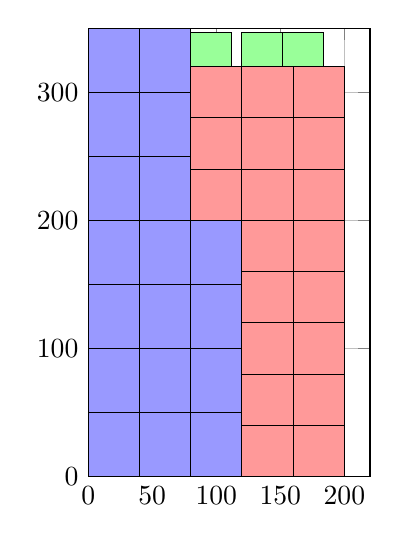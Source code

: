 \begin{tikzpicture}
	\begin{axis}[axis equal image, xmin=0, xmax=220, ymin=0, ymax=350, grid=major]
		\filldraw[draw=black,fill=blue!40,pattern=,pattern color=blue!40] (axis cs:0.0,0.0) rectangle (axis cs:40.0,50.0);
		\filldraw[draw=black,fill=blue!40,pattern=,pattern color=blue!40] (axis cs:0.0,50.0) rectangle (axis cs:40.0,100.0);
		\filldraw[draw=black,fill=blue!40,pattern=,pattern color=blue!40] (axis cs:0.0,100.0) rectangle (axis cs:40.0,150.0);
		\filldraw[draw=black,fill=blue!40,pattern=,pattern color=blue!40] (axis cs:0.0,150.0) rectangle (axis cs:40.0,200.0);
		\filldraw[draw=black,fill=blue!40,pattern=,pattern color=blue!40] (axis cs:0.0,200.0) rectangle (axis cs:40.0,250.0);
		\filldraw[draw=black,fill=blue!40,pattern=,pattern color=blue!40] (axis cs:0.0,250.0) rectangle (axis cs:40.0,300.0);
		\filldraw[draw=black,fill=blue!40,pattern=,pattern color=blue!40] (axis cs:0.0,300.0) rectangle (axis cs:40.0,350.0);
		\filldraw[draw=black,fill=blue!40,pattern=,pattern color=blue!40] (axis cs:40.0,0.0) rectangle (axis cs:80.0,50.0);
		\filldraw[draw=black,fill=blue!40,pattern=,pattern color=blue!40] (axis cs:40.0,50.0) rectangle (axis cs:80.0,100.0);
		\filldraw[draw=black,fill=blue!40,pattern=,pattern color=blue!40] (axis cs:40.0,100.0) rectangle (axis cs:80.0,150.0);
		\filldraw[draw=black,fill=blue!40,pattern=,pattern color=blue!40] (axis cs:40.0,150.0) rectangle (axis cs:80.0,200.0);
		\filldraw[draw=black,fill=blue!40,pattern=,pattern color=blue!40] (axis cs:40.0,200.0) rectangle (axis cs:80.0,250.0);
		\filldraw[draw=black,fill=blue!40,pattern=,pattern color=blue!40] (axis cs:40.0,250.0) rectangle (axis cs:80.0,300.0);
		\filldraw[draw=black,fill=blue!40,pattern=,pattern color=blue!40] (axis cs:40.0,300.0) rectangle (axis cs:80.0,350.0);
		\filldraw[draw=black,fill=blue!40,pattern=,pattern color=blue!40] (axis cs:80,0) rectangle (axis cs:120,50);
		\filldraw[draw=black,fill=blue!40,pattern=,pattern color=blue!40] (axis cs:80,50) rectangle (axis cs:120,100);
		\filldraw[draw=black,fill=blue!40,pattern=,pattern color=blue!40] (axis cs:80,100) rectangle (axis cs:120,150);
		\filldraw[draw=black,fill=blue!40,pattern=,pattern color=blue!40] (axis cs:80,150) rectangle (axis cs:120,200);
		\filldraw[draw=black,fill=red!40,pattern=,pattern color=red!40] (axis cs:80.0,200.0) rectangle (axis cs:120.0,240.0);
		\filldraw[draw=black,fill=red!40,pattern=,pattern color=red!40] (axis cs:80.0,240.0) rectangle (axis cs:120.0,280.0);
		\filldraw[draw=black,fill=red!40,pattern=,pattern color=red!40] (axis cs:80.0,280.0) rectangle (axis cs:120.0,320.0);
		\filldraw[draw=black,fill=red!40,pattern=,pattern color=red!40] (axis cs:120.0,0.0) rectangle (axis cs:160.0,40.0);
		\filldraw[draw=black,fill=red!40,pattern=,pattern color=red!40] (axis cs:120.0,40.0) rectangle (axis cs:160.0,80.0);
		\filldraw[draw=black,fill=red!40,pattern=,pattern color=red!40] (axis cs:120.0,80.0) rectangle (axis cs:160.0,120.0);
		\filldraw[draw=black,fill=red!40,pattern=,pattern color=red!40] (axis cs:120.0,120.0) rectangle (axis cs:160.0,160.0);
		\filldraw[draw=black,fill=red!40,pattern=,pattern color=red!40] (axis cs:120.0,160.0) rectangle (axis cs:160.0,200.0);
		\filldraw[draw=black,fill=red!40,pattern=,pattern color=red!40] (axis cs:120.0,200.0) rectangle (axis cs:160.0,240.0);
		\filldraw[draw=black,fill=red!40,pattern=,pattern color=red!40] (axis cs:120.0,240.0) rectangle (axis cs:160.0,280.0);
		\filldraw[draw=black,fill=red!40,pattern=,pattern color=red!40] (axis cs:120.0,280.0) rectangle (axis cs:160.0,320.0);
		\filldraw[draw=black,fill=red!40,pattern=,pattern color=red!40] (axis cs:160.0,0.0) rectangle (axis cs:200.0,40.0);
		\filldraw[draw=black,fill=red!40,pattern=,pattern color=red!40] (axis cs:160.0,40.0) rectangle (axis cs:200.0,80.0);
		\filldraw[draw=black,fill=red!40,pattern=,pattern color=red!40] (axis cs:160.0,80.0) rectangle (axis cs:200.0,120.0);
		\filldraw[draw=black,fill=red!40,pattern=,pattern color=red!40] (axis cs:160.0,120.0) rectangle (axis cs:200.0,160.0);
		\filldraw[draw=black,fill=red!40,pattern=,pattern color=red!40] (axis cs:160.0,160.0) rectangle (axis cs:200.0,200.0);
		\filldraw[draw=black,fill=red!40,pattern=,pattern color=red!40] (axis cs:160.0,200.0) rectangle (axis cs:200.0,240.0);
		\filldraw[draw=black,fill=red!40,pattern=,pattern color=red!40] (axis cs:160.0,240.0) rectangle (axis cs:200.0,280.0);
		\filldraw[draw=black,fill=red!40,pattern=,pattern color=red!40] (axis cs:160.0,280.0) rectangle (axis cs:200.0,320.0);
		\filldraw[draw=black,fill=green!40,pattern=,pattern color=green!40] (axis cs:80.0,320.0) rectangle (axis cs:112.0,347.0);
		\filldraw[draw=black,fill=green!40,pattern=,pattern color=green!40] (axis cs:120.0,320.0) rectangle (axis cs:152.0,347.0);
		\filldraw[draw=black,fill=green!40,pattern=,pattern color=green!40] (axis cs:152.0,320.0) rectangle (axis cs:184.0,347.0);
	\end{axis}
\end{tikzpicture}